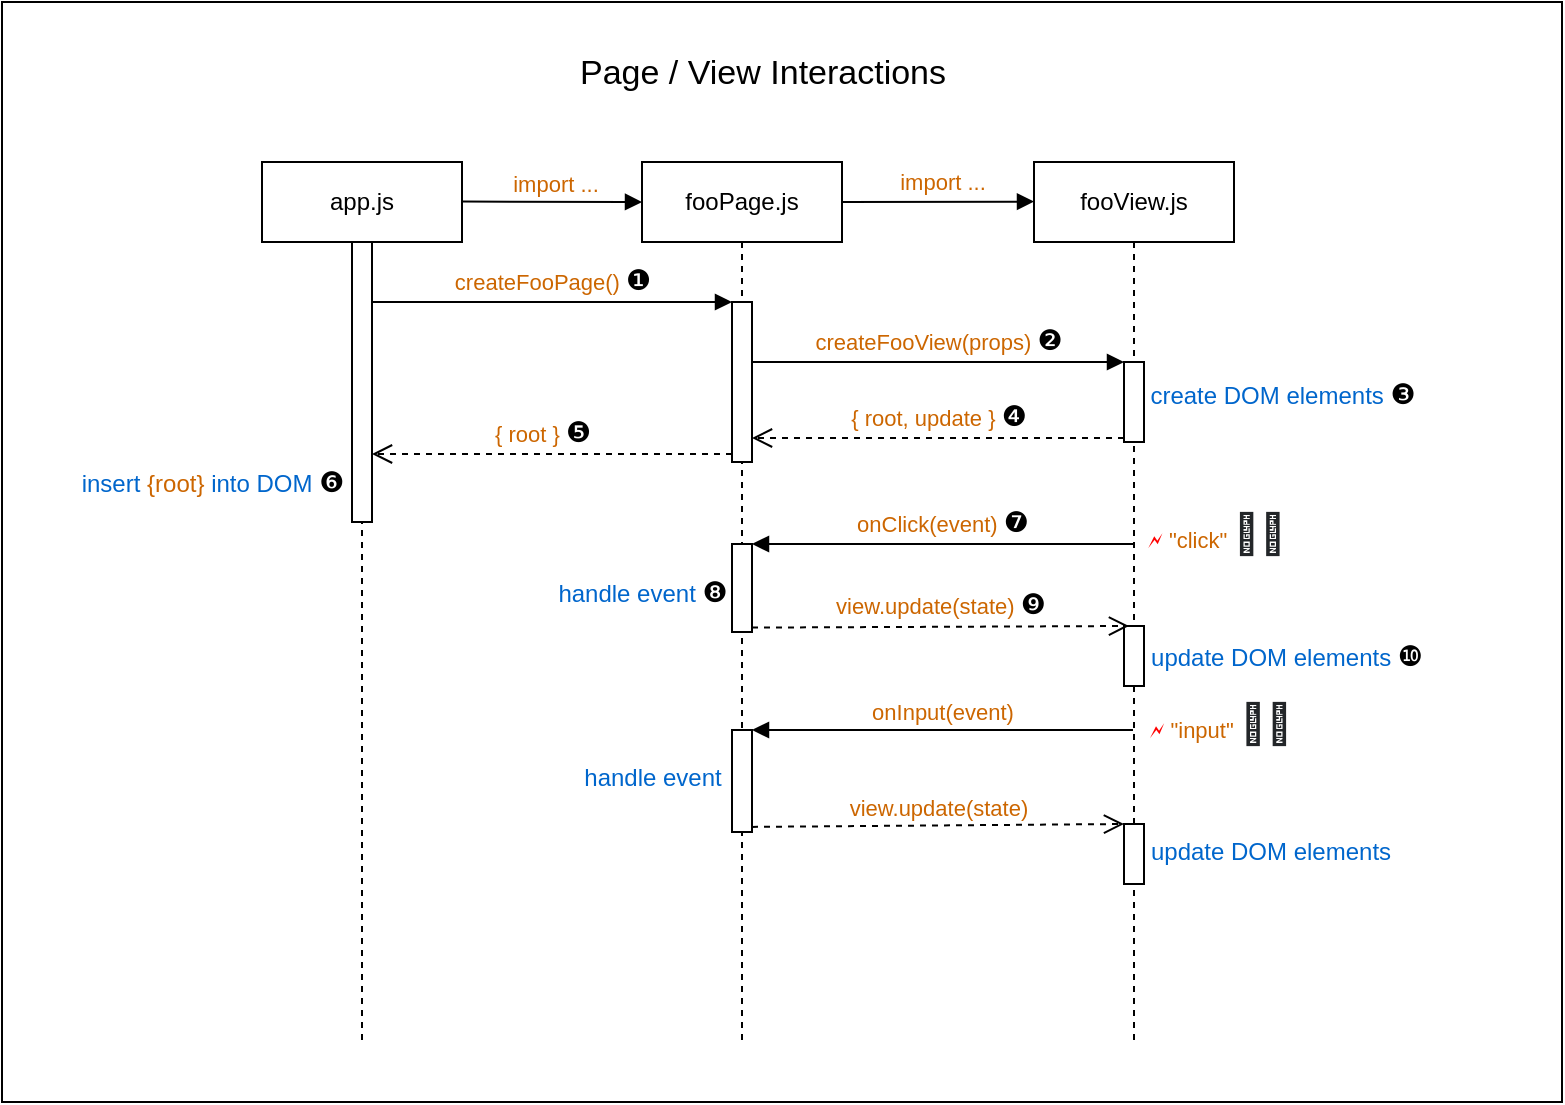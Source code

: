 <mxfile version="18.0.1" type="device"><diagram id="YequcJCizVsGI7vgktus" name="Page-1"><mxGraphModel dx="882" dy="724" grid="1" gridSize="10" guides="1" tooltips="1" connect="1" arrows="1" fold="1" page="1" pageScale="1" pageWidth="1169" pageHeight="827" math="0" shadow="0"><root><mxCell id="0"/><mxCell id="1" parent="0"/><mxCell id="ycpyfpxxyQ1TZ_kHMLkf-12" value="" style="rounded=0;whiteSpace=wrap;html=1;fontFamily=Helvetica;fontSize=14;fontColor=#CC6600;" vertex="1" parent="1"><mxGeometry x="130" y="130" width="780" height="550" as="geometry"/></mxCell><mxCell id="y2k3wXxTxsh7ltTxqkiD-1" value="app.js" style="shape=umlLifeline;perimeter=lifelinePerimeter;whiteSpace=wrap;html=1;container=1;collapsible=0;recursiveResize=0;outlineConnect=0;" parent="1" vertex="1"><mxGeometry x="260" y="210" width="100" height="440" as="geometry"/></mxCell><mxCell id="y2k3wXxTxsh7ltTxqkiD-3" value="" style="html=1;points=[];perimeter=orthogonalPerimeter;" parent="y2k3wXxTxsh7ltTxqkiD-1" vertex="1"><mxGeometry x="45" y="40" width="10" height="140" as="geometry"/></mxCell><mxCell id="y2k3wXxTxsh7ltTxqkiD-4" value="fooPage.js" style="shape=umlLifeline;perimeter=lifelinePerimeter;whiteSpace=wrap;html=1;container=1;collapsible=0;recursiveResize=0;outlineConnect=0;" parent="1" vertex="1"><mxGeometry x="450" y="210" width="100" height="440" as="geometry"/></mxCell><mxCell id="y2k3wXxTxsh7ltTxqkiD-20" value="&lt;font color=&quot;#0066cc&quot;&gt;handle event&amp;nbsp;&lt;/font&gt;&lt;font style=&quot;font-size: 14px;&quot;&gt;❽&lt;/font&gt;" style="text;html=1;resizable=0;autosize=1;align=center;verticalAlign=middle;points=[];fillColor=none;strokeColor=none;rounded=0;" parent="y2k3wXxTxsh7ltTxqkiD-4" vertex="1"><mxGeometry x="-50" y="205" width="100" height="20" as="geometry"/></mxCell><mxCell id="y2k3wXxTxsh7ltTxqkiD-21" value="&lt;font color=&quot;#0066cc&quot;&gt;handle event&lt;/font&gt;" style="text;html=1;resizable=0;autosize=1;align=center;verticalAlign=middle;points=[];fillColor=none;strokeColor=none;rounded=0;" parent="y2k3wXxTxsh7ltTxqkiD-4" vertex="1"><mxGeometry x="-35" y="298" width="80" height="20" as="geometry"/></mxCell><mxCell id="y2k3wXxTxsh7ltTxqkiD-34" value="" style="html=1;points=[];perimeter=orthogonalPerimeter;" parent="y2k3wXxTxsh7ltTxqkiD-4" vertex="1"><mxGeometry x="45" y="191" width="10" height="44" as="geometry"/></mxCell><mxCell id="y2k3wXxTxsh7ltTxqkiD-37" value="" style="html=1;points=[];perimeter=orthogonalPerimeter;" parent="y2k3wXxTxsh7ltTxqkiD-4" vertex="1"><mxGeometry x="45" y="284" width="10" height="51" as="geometry"/></mxCell><mxCell id="y2k3wXxTxsh7ltTxqkiD-40" value="" style="html=1;points=[];perimeter=orthogonalPerimeter;" parent="y2k3wXxTxsh7ltTxqkiD-4" vertex="1"><mxGeometry x="45" y="70" width="10" height="80" as="geometry"/></mxCell><mxCell id="y2k3wXxTxsh7ltTxqkiD-9" value="fooView.js" style="shape=umlLifeline;perimeter=lifelinePerimeter;whiteSpace=wrap;html=1;container=1;collapsible=0;recursiveResize=0;outlineConnect=0;" parent="1" vertex="1"><mxGeometry x="646" y="210" width="100" height="440" as="geometry"/></mxCell><mxCell id="y2k3wXxTxsh7ltTxqkiD-15" value="" style="rounded=0;whiteSpace=wrap;html=1;" parent="y2k3wXxTxsh7ltTxqkiD-9" vertex="1"><mxGeometry x="45" y="232" width="10" height="30" as="geometry"/></mxCell><mxCell id="y2k3wXxTxsh7ltTxqkiD-23" value="" style="rounded=0;whiteSpace=wrap;html=1;" parent="y2k3wXxTxsh7ltTxqkiD-9" vertex="1"><mxGeometry x="45" y="331" width="10" height="30" as="geometry"/></mxCell><mxCell id="y2k3wXxTxsh7ltTxqkiD-43" value="" style="html=1;points=[];perimeter=orthogonalPerimeter;" parent="y2k3wXxTxsh7ltTxqkiD-9" vertex="1"><mxGeometry x="45" y="100" width="10" height="40" as="geometry"/></mxCell><mxCell id="y2k3wXxTxsh7ltTxqkiD-22" value="&lt;font color=&quot;#0066cc&quot;&gt;update DOM elements&amp;nbsp;&lt;/font&gt;&lt;font style=&quot;font-size: 14px;&quot;&gt;❿&lt;/font&gt;" style="text;html=1;resizable=0;autosize=1;align=center;verticalAlign=middle;points=[];fillColor=none;strokeColor=none;rounded=0;" parent="1" vertex="1"><mxGeometry x="697" y="447" width="150" height="20" as="geometry"/></mxCell><mxCell id="y2k3wXxTxsh7ltTxqkiD-24" value="&lt;font color=&quot;#0066cc&quot;&gt;update DOM elements&lt;/font&gt;" style="text;html=1;resizable=0;autosize=1;align=center;verticalAlign=middle;points=[];fillColor=none;strokeColor=none;rounded=0;" parent="1" vertex="1"><mxGeometry x="694" y="545" width="140" height="20" as="geometry"/></mxCell><mxCell id="y2k3wXxTxsh7ltTxqkiD-36" value="&lt;font color=&quot;#cc6600&quot;&gt;view.update(state)&amp;nbsp;&lt;/font&gt;&lt;font style=&quot;font-size: 14px;&quot;&gt;❾&lt;/font&gt;" style="html=1;verticalAlign=bottom;endArrow=open;dashed=1;endSize=8;exitX=1;exitY=0.95;rounded=0;entryX=0.25;entryY=0;entryDx=0;entryDy=0;" parent="1" source="y2k3wXxTxsh7ltTxqkiD-34" target="y2k3wXxTxsh7ltTxqkiD-15" edge="1"><mxGeometry relative="1" as="geometry"><mxPoint x="690" y="453" as="targetPoint"/></mxGeometry></mxCell><mxCell id="y2k3wXxTxsh7ltTxqkiD-35" value="&lt;font color=&quot;#cc6600&quot;&gt;onClick(event)&lt;/font&gt;&lt;font color=&quot;#0066cc&quot;&gt;&amp;nbsp;&lt;/font&gt;&lt;font style=&quot;font-size: 14px;&quot;&gt;❼&lt;/font&gt;" style="html=1;verticalAlign=bottom;endArrow=block;entryX=1;entryY=0;rounded=0;" parent="1" target="y2k3wXxTxsh7ltTxqkiD-34" edge="1"><mxGeometry relative="1" as="geometry"><mxPoint x="695.5" y="401" as="sourcePoint"/></mxGeometry></mxCell><mxCell id="y2k3wXxTxsh7ltTxqkiD-39" value="&lt;font color=&quot;#cc6600&quot;&gt;view.update(state)&lt;/font&gt;" style="html=1;verticalAlign=bottom;endArrow=open;dashed=1;endSize=8;exitX=1;exitY=0.95;rounded=0;entryX=0;entryY=0;entryDx=0;entryDy=0;" parent="1" source="y2k3wXxTxsh7ltTxqkiD-37" target="y2k3wXxTxsh7ltTxqkiD-23" edge="1"><mxGeometry relative="1" as="geometry"><mxPoint x="690" y="552" as="targetPoint"/></mxGeometry></mxCell><mxCell id="y2k3wXxTxsh7ltTxqkiD-38" value="&lt;span style=&quot;color: rgb(204, 102, 0);&quot;&gt;onInput(event)&lt;/span&gt;" style="html=1;verticalAlign=bottom;endArrow=block;entryX=1;entryY=0;rounded=0;" parent="1" target="y2k3wXxTxsh7ltTxqkiD-37" edge="1"><mxGeometry relative="1" as="geometry"><mxPoint x="695.5" y="494" as="sourcePoint"/></mxGeometry></mxCell><mxCell id="y2k3wXxTxsh7ltTxqkiD-41" value="&lt;font color=&quot;#cc6600&quot;&gt;createFooPage()&amp;nbsp;&lt;/font&gt;&lt;font style=&quot;font-size: 14px;&quot;&gt;❶&lt;/font&gt;" style="html=1;verticalAlign=bottom;endArrow=block;entryX=0;entryY=0;rounded=0;" parent="1" source="y2k3wXxTxsh7ltTxqkiD-3" target="y2k3wXxTxsh7ltTxqkiD-40" edge="1"><mxGeometry relative="1" as="geometry"><mxPoint x="330" y="290" as="sourcePoint"/></mxGeometry></mxCell><mxCell id="y2k3wXxTxsh7ltTxqkiD-42" value="&lt;font color=&quot;#cc6600&quot;&gt;{ root }&amp;nbsp;&lt;/font&gt;&lt;font style=&quot;font-size: 14px;&quot;&gt;❺&lt;/font&gt;" style="html=1;verticalAlign=bottom;endArrow=open;dashed=1;endSize=8;exitX=0;exitY=0.95;rounded=0;" parent="1" source="y2k3wXxTxsh7ltTxqkiD-40" target="y2k3wXxTxsh7ltTxqkiD-3" edge="1"><mxGeometry x="0.056" relative="1" as="geometry"><mxPoint x="330" y="366" as="targetPoint"/><mxPoint as="offset"/></mxGeometry></mxCell><mxCell id="y2k3wXxTxsh7ltTxqkiD-44" value="&lt;font color=&quot;#cc6600&quot;&gt;createFooView(props)&amp;nbsp;&lt;/font&gt;&lt;font style=&quot;font-size: 14px;&quot;&gt;❷&lt;/font&gt;" style="html=1;verticalAlign=bottom;endArrow=block;entryX=0;entryY=0;rounded=0;" parent="1" source="y2k3wXxTxsh7ltTxqkiD-40" target="y2k3wXxTxsh7ltTxqkiD-43" edge="1"><mxGeometry relative="1" as="geometry"><mxPoint x="510" y="310" as="sourcePoint"/></mxGeometry></mxCell><mxCell id="y2k3wXxTxsh7ltTxqkiD-45" value="&lt;font color=&quot;#cc6600&quot;&gt;{ root, update }&amp;nbsp;&lt;/font&gt;&lt;font style=&quot;font-size: 14px;&quot;&gt;❹&lt;/font&gt;" style="html=1;verticalAlign=bottom;endArrow=open;dashed=1;endSize=8;exitX=0;exitY=0.95;rounded=0;" parent="1" source="y2k3wXxTxsh7ltTxqkiD-43" target="y2k3wXxTxsh7ltTxqkiD-40" edge="1"><mxGeometry relative="1" as="geometry"><mxPoint x="510" y="358" as="targetPoint"/></mxGeometry></mxCell><mxCell id="ycpyfpxxyQ1TZ_kHMLkf-1" value="&lt;font style=&quot;&quot;&gt;&lt;font face=&quot;Times New Roman&quot; style=&quot;&quot;&gt;&lt;font color=&quot;#000000&quot;&gt;&lt;span style=&quot;font-size: 12px;&quot;&gt;&amp;nbsp;&lt;/span&gt;&lt;/font&gt;&lt;/font&gt;&lt;/font&gt;&lt;font face=&quot;Helvetica&quot; color=&quot;#cc6600&quot;&gt;import ...&lt;/font&gt;" style="html=1;verticalAlign=bottom;endArrow=block;rounded=0;fontFamily=Lucida Console;fontColor=#994C00;exitX=1;exitY=0.045;exitDx=0;exitDy=0;exitPerimeter=0;" edge="1" parent="1" source="y2k3wXxTxsh7ltTxqkiD-1"><mxGeometry width="80" relative="1" as="geometry"><mxPoint x="370" y="230" as="sourcePoint"/><mxPoint x="450" y="230" as="targetPoint"/></mxGeometry></mxCell><mxCell id="ycpyfpxxyQ1TZ_kHMLkf-2" value="&lt;span style=&quot;color: rgb(0, 0, 0); font-family: &amp;quot;Times New Roman&amp;quot;; font-size: medium;&quot;&gt;&amp;nbsp;&lt;/span&gt;&lt;font color=&quot;#cc6600&quot; face=&quot;Helvetica&quot;&gt;import ...&lt;/font&gt;" style="html=1;verticalAlign=bottom;endArrow=block;rounded=0;fontFamily=Lucida Console;fontColor=#994C00;entryX=0.14;entryY=0.045;entryDx=0;entryDy=0;entryPerimeter=0;" edge="1" parent="1"><mxGeometry width="80" relative="1" as="geometry"><mxPoint x="550" y="230" as="sourcePoint"/><mxPoint x="646" y="229.8" as="targetPoint"/></mxGeometry></mxCell><mxCell id="ycpyfpxxyQ1TZ_kHMLkf-3" value="&lt;font color=&quot;#0066cc&quot;&gt;create DOM elements&amp;nbsp;&lt;/font&gt;&lt;font style=&quot;font-size: 14px;&quot;&gt;❸&lt;/font&gt;" style="text;html=1;resizable=0;autosize=1;align=center;verticalAlign=middle;points=[];fillColor=none;strokeColor=none;rounded=0;" vertex="1" parent="1"><mxGeometry x="695" y="316" width="150" height="20" as="geometry"/></mxCell><mxCell id="ycpyfpxxyQ1TZ_kHMLkf-9" value="&lt;font color=&quot;#0066cc&quot;&gt;insert &lt;/font&gt;&lt;font color=&quot;#cc6600&quot;&gt;{root}&lt;/font&gt;&lt;font color=&quot;#0066cc&quot;&gt; into DOM&amp;nbsp;&lt;/font&gt;&lt;font style=&quot;font-size: 14px;&quot;&gt;❻&lt;/font&gt;" style="text;html=1;resizable=0;autosize=1;align=center;verticalAlign=middle;points=[];fillColor=none;strokeColor=none;rounded=0;" vertex="1" parent="1"><mxGeometry x="160" y="360" width="150" height="20" as="geometry"/></mxCell><mxCell id="ycpyfpxxyQ1TZ_kHMLkf-13" value="&lt;font style=&quot;font-size: 17px;&quot; color=&quot;#000000&quot;&gt;Page / View Interactions&lt;/font&gt;" style="text;html=1;resizable=0;autosize=1;align=center;verticalAlign=middle;points=[];fillColor=none;strokeColor=none;rounded=0;fontFamily=Helvetica;fontSize=14;fontColor=#CC6600;" vertex="1" parent="1"><mxGeometry x="410" y="156" width="200" height="20" as="geometry"/></mxCell><mxCell id="ycpyfpxxyQ1TZ_kHMLkf-14" value="&lt;span style=&quot;color: rgb(255, 0, 0); font-size: 11px; background-color: rgb(255, 255, 255);&quot;&gt;🗲 &lt;/span&gt;&lt;span style=&quot;font-size: 11px; background-color: rgb(255, 255, 255);&quot;&gt;&lt;font color=&quot;#cc6600&quot;&gt;&quot;click&quot;&lt;/font&gt;&lt;font color=&quot;#0066cc&quot;&gt;&amp;nbsp;&lt;/font&gt;&lt;/span&gt;&lt;span style=&quot;color: rgb(35, 38, 41); font-family: -apple-system, BlinkMacSystemFont, &amp;quot;Segoe UI Adjusted&amp;quot;, &amp;quot;Segoe UI&amp;quot;, &amp;quot;Liberation Sans&amp;quot;, sans-serif; text-align: left;&quot;&gt;&lt;font style=&quot;font-size: 20px;&quot;&gt;👩‍💻&lt;/font&gt;&lt;/span&gt;" style="text;html=1;resizable=0;autosize=1;align=center;verticalAlign=middle;points=[];fillColor=none;strokeColor=none;rounded=0;fontFamily=Helvetica;fontSize=17;fontColor=#000000;" vertex="1" parent="1"><mxGeometry x="692" y="381" width="90" height="30" as="geometry"/></mxCell><mxCell id="ycpyfpxxyQ1TZ_kHMLkf-15" value="&lt;div style=&quot;text-align: left;&quot;&gt;&lt;span style=&quot;color: rgb(255, 0, 0); font-size: 11px; background-color: rgb(255, 255, 255);&quot;&gt;🗲 &lt;/span&gt;&lt;span style=&quot;background-color: rgb(255, 255, 255);&quot;&gt;&lt;font style=&quot;font-size: 11px;&quot; color=&quot;#cc6600&quot;&gt;&quot;input&quot;&amp;nbsp;&lt;/font&gt;&lt;/span&gt;&lt;span style=&quot;color: rgb(35, 38, 41); font-family: -apple-system, BlinkMacSystemFont, &amp;quot;Segoe UI Adjusted&amp;quot;, &amp;quot;Segoe UI&amp;quot;, &amp;quot;Liberation Sans&amp;quot;, sans-serif; background-color: initial;&quot;&gt;&lt;font style=&quot;font-size: 20px;&quot;&gt;👩‍💻&lt;/font&gt;&lt;/span&gt;&lt;/div&gt;" style="text;html=1;resizable=0;autosize=1;align=center;verticalAlign=middle;points=[];fillColor=none;strokeColor=none;rounded=0;fontFamily=Helvetica;fontSize=17;fontColor=#000000;" vertex="1" parent="1"><mxGeometry x="694" y="476" width="90" height="30" as="geometry"/></mxCell></root></mxGraphModel></diagram></mxfile>